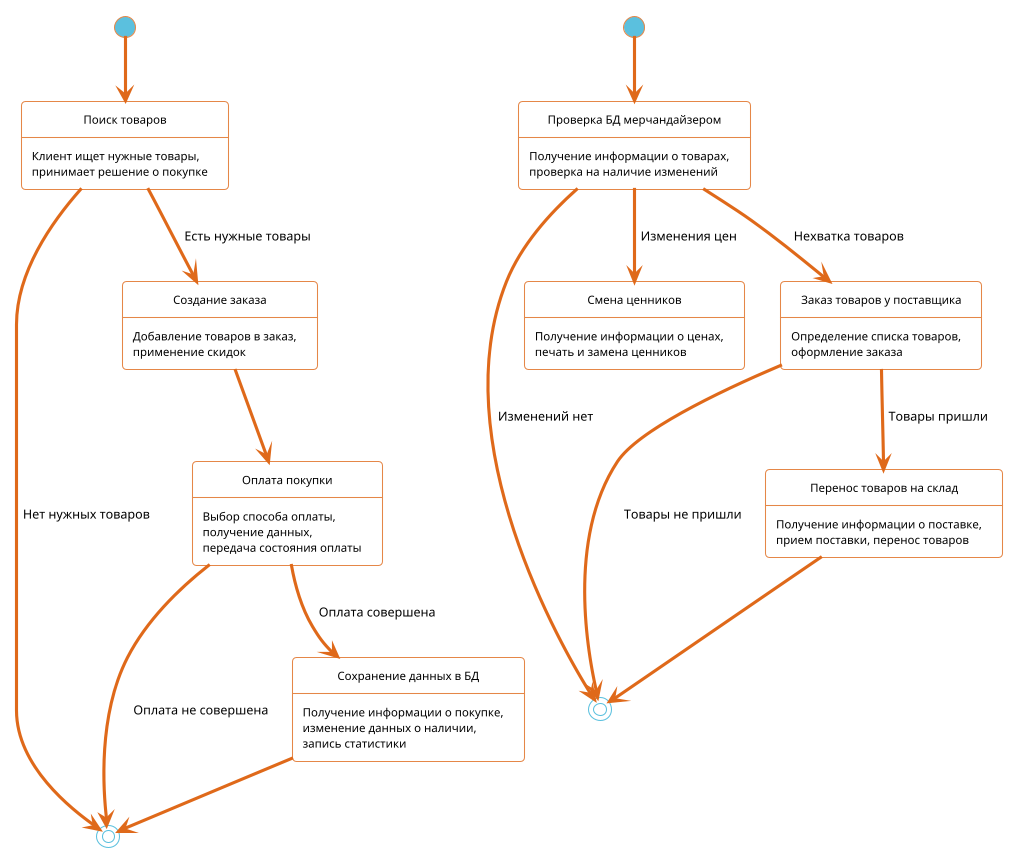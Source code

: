 @startuml pr6-state-diagram
!theme superhero-outline

skinparam BackgroundColor white

!$font = "Bahnschrift, Helvetica"
skinparam DefaultFontName $font
skinparam StateFontName $font
skinparam ArrowFontName $font
skinparam DefaultFontColor black

hide empty description

state start1 <<start>>
state start2 <<start>>
state end1   <<end>>
state end2   <<end>>

state FindGoods as "Поиск товаров"
FindGoods: Клиент ищет нужные товары,
FindGoods: принимает решение о покупке 

state CreateOrder as "Создание заказа"
CreateOrder: Добавление товаров в заказ,
CreateOrder: применение скидок

state Purchase as "Оплата покупки"
Purchase: Выбор способа оплаты,
Purchase: получение данных,
Purchase: передача состояния оплаты

state SaveToDB as "Сохранение данных в БД"
SaveToDB: Получение информации о покупке,
SaveToDB: изменение данных о наличии,
SaveToDB: запись статистики

state CheckChanges as "Проверка БД мерчандайзером"
CheckChanges: Получение информации о товарах,
CheckChanges: проверка на наличие изменений

state ChangeTags as "Смена ценников"
ChangeTags: Получение информации о ценах,
ChangeTags: печать и замена ценников

state OrderGoods as "Заказ товаров у поставщика"
OrderGoods: Определение списка товаров,
OrderGoods: оформление заказа

state StoreGoods as "Перенос товаров на склад"
StoreGoods: Получение информации о поставке,
StoreGoods: прием поставки, перенос товаров

start1 --> FindGoods
FindGoods --> end1: Нет нужных товаров
FindGoods --> CreateOrder: Есть нужные товары
CreateOrder --> Purchase
Purchase --> end1: Оплата не совершена
Purchase --> SaveToDB: Оплата совершена
SaveToDB --> end1

start2 --> CheckChanges
CheckChanges --> end2: Изменений нет
CheckChanges --> ChangeTags: Изменения цен
CheckChanges --> OrderGoods: Нехватка товаров
OrderGoods --> end2: Товары не пришли
OrderGoods --> StoreGoods: Товары пришли
StoreGoods --> end2
@enduml